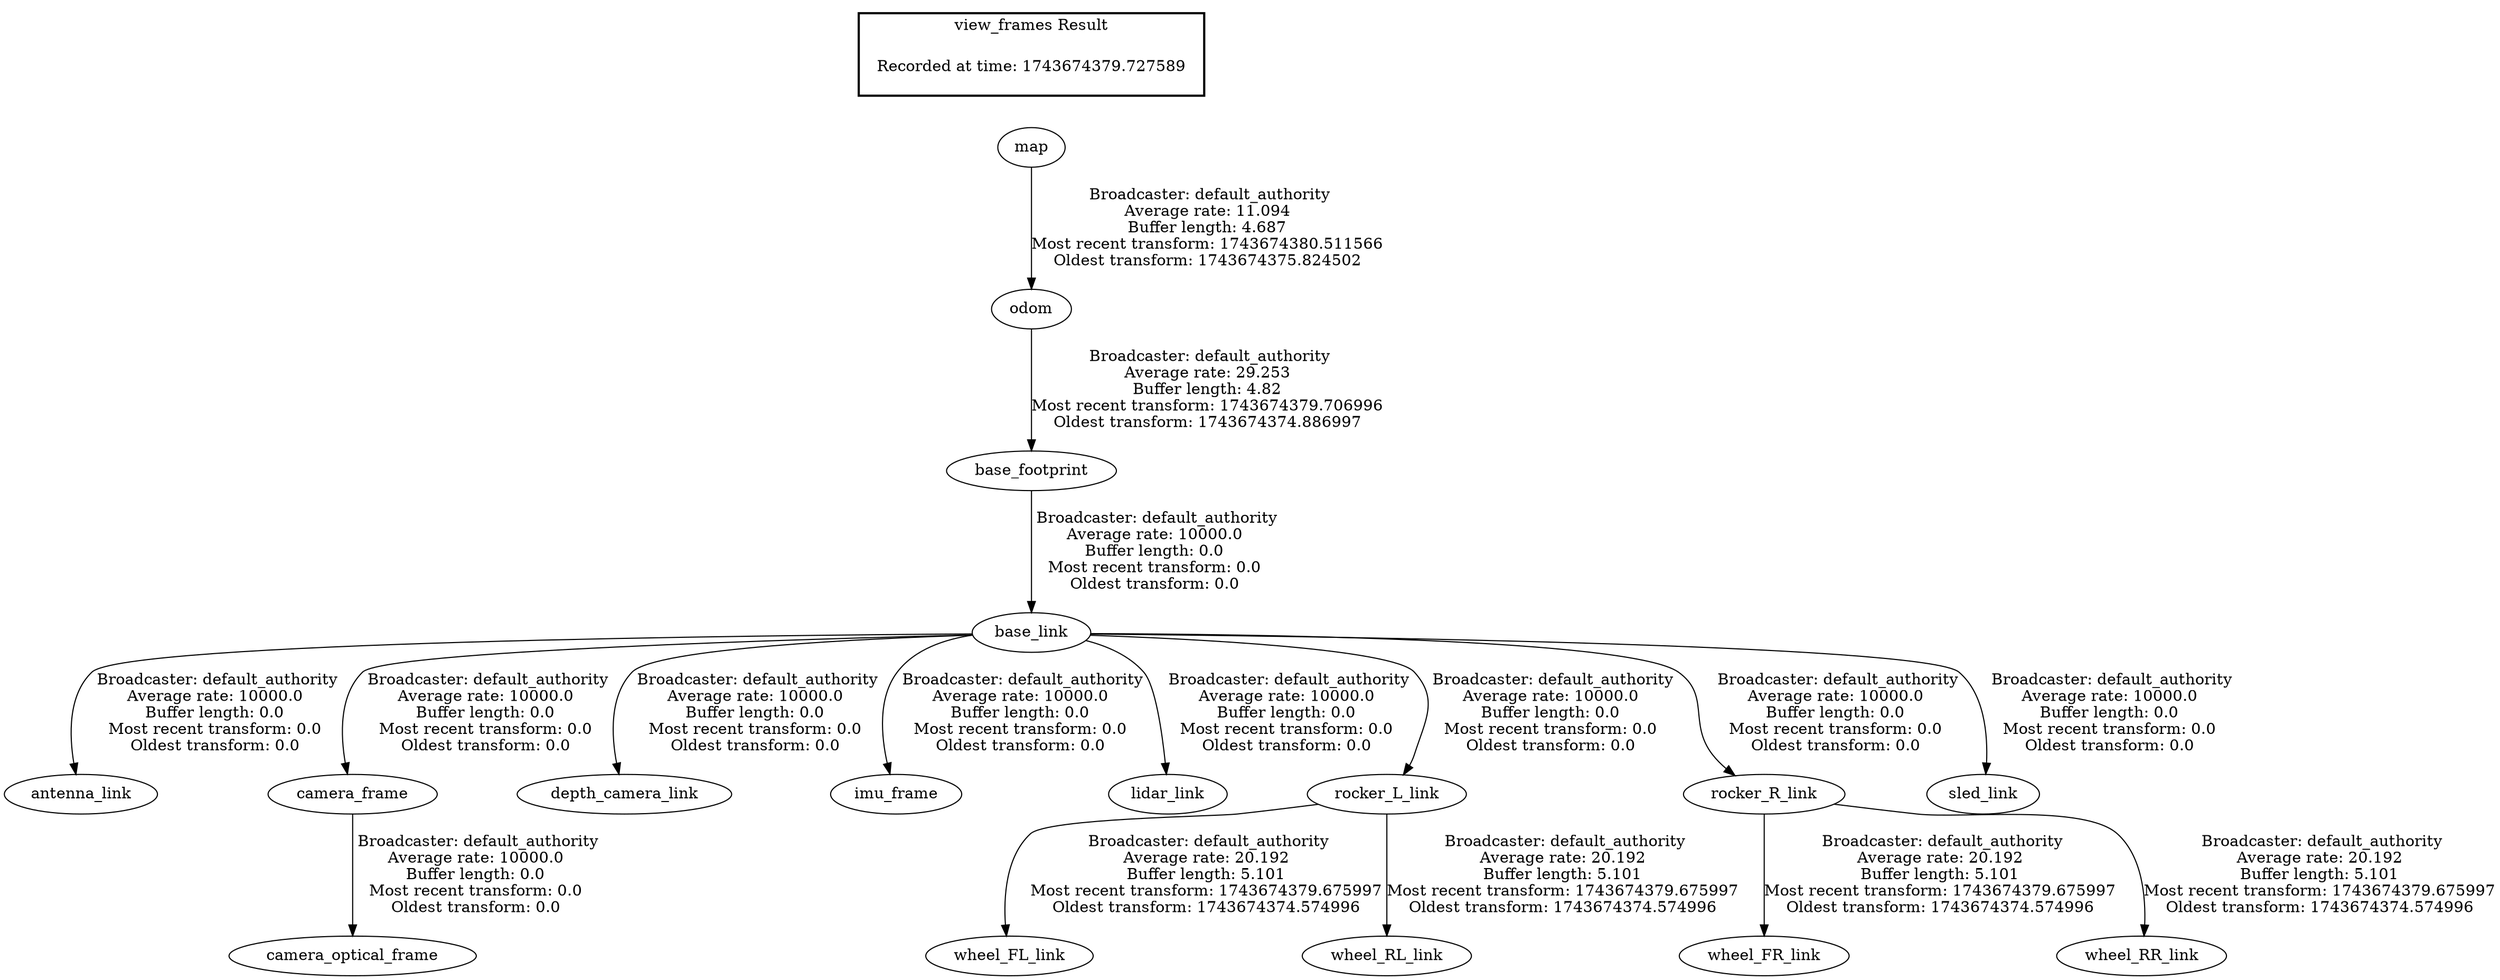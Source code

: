 digraph G {
"base_link" -> "antenna_link"[label=" Broadcaster: default_authority\nAverage rate: 10000.0\nBuffer length: 0.0\nMost recent transform: 0.0\nOldest transform: 0.0\n"];
"base_footprint" -> "base_link"[label=" Broadcaster: default_authority\nAverage rate: 10000.0\nBuffer length: 0.0\nMost recent transform: 0.0\nOldest transform: 0.0\n"];
"odom" -> "base_footprint"[label=" Broadcaster: default_authority\nAverage rate: 29.253\nBuffer length: 4.82\nMost recent transform: 1743674379.706996\nOldest transform: 1743674374.886997\n"];
"base_link" -> "camera_frame"[label=" Broadcaster: default_authority\nAverage rate: 10000.0\nBuffer length: 0.0\nMost recent transform: 0.0\nOldest transform: 0.0\n"];
"camera_frame" -> "camera_optical_frame"[label=" Broadcaster: default_authority\nAverage rate: 10000.0\nBuffer length: 0.0\nMost recent transform: 0.0\nOldest transform: 0.0\n"];
"base_link" -> "depth_camera_link"[label=" Broadcaster: default_authority\nAverage rate: 10000.0\nBuffer length: 0.0\nMost recent transform: 0.0\nOldest transform: 0.0\n"];
"base_link" -> "imu_frame"[label=" Broadcaster: default_authority\nAverage rate: 10000.0\nBuffer length: 0.0\nMost recent transform: 0.0\nOldest transform: 0.0\n"];
"base_link" -> "lidar_link"[label=" Broadcaster: default_authority\nAverage rate: 10000.0\nBuffer length: 0.0\nMost recent transform: 0.0\nOldest transform: 0.0\n"];
"base_link" -> "rocker_L_link"[label=" Broadcaster: default_authority\nAverage rate: 10000.0\nBuffer length: 0.0\nMost recent transform: 0.0\nOldest transform: 0.0\n"];
"base_link" -> "rocker_R_link"[label=" Broadcaster: default_authority\nAverage rate: 10000.0\nBuffer length: 0.0\nMost recent transform: 0.0\nOldest transform: 0.0\n"];
"base_link" -> "sled_link"[label=" Broadcaster: default_authority\nAverage rate: 10000.0\nBuffer length: 0.0\nMost recent transform: 0.0\nOldest transform: 0.0\n"];
"rocker_L_link" -> "wheel_FL_link"[label=" Broadcaster: default_authority\nAverage rate: 20.192\nBuffer length: 5.101\nMost recent transform: 1743674379.675997\nOldest transform: 1743674374.574996\n"];
"rocker_R_link" -> "wheel_FR_link"[label=" Broadcaster: default_authority\nAverage rate: 20.192\nBuffer length: 5.101\nMost recent transform: 1743674379.675997\nOldest transform: 1743674374.574996\n"];
"rocker_L_link" -> "wheel_RL_link"[label=" Broadcaster: default_authority\nAverage rate: 20.192\nBuffer length: 5.101\nMost recent transform: 1743674379.675997\nOldest transform: 1743674374.574996\n"];
"rocker_R_link" -> "wheel_RR_link"[label=" Broadcaster: default_authority\nAverage rate: 20.192\nBuffer length: 5.101\nMost recent transform: 1743674379.675997\nOldest transform: 1743674374.574996\n"];
"map" -> "odom"[label=" Broadcaster: default_authority\nAverage rate: 11.094\nBuffer length: 4.687\nMost recent transform: 1743674380.511566\nOldest transform: 1743674375.824502\n"];
edge [style=invis];
 subgraph cluster_legend { style=bold; color=black; label ="view_frames Result";
"Recorded at time: 1743674379.727589"[ shape=plaintext ] ;
}->"map";
}